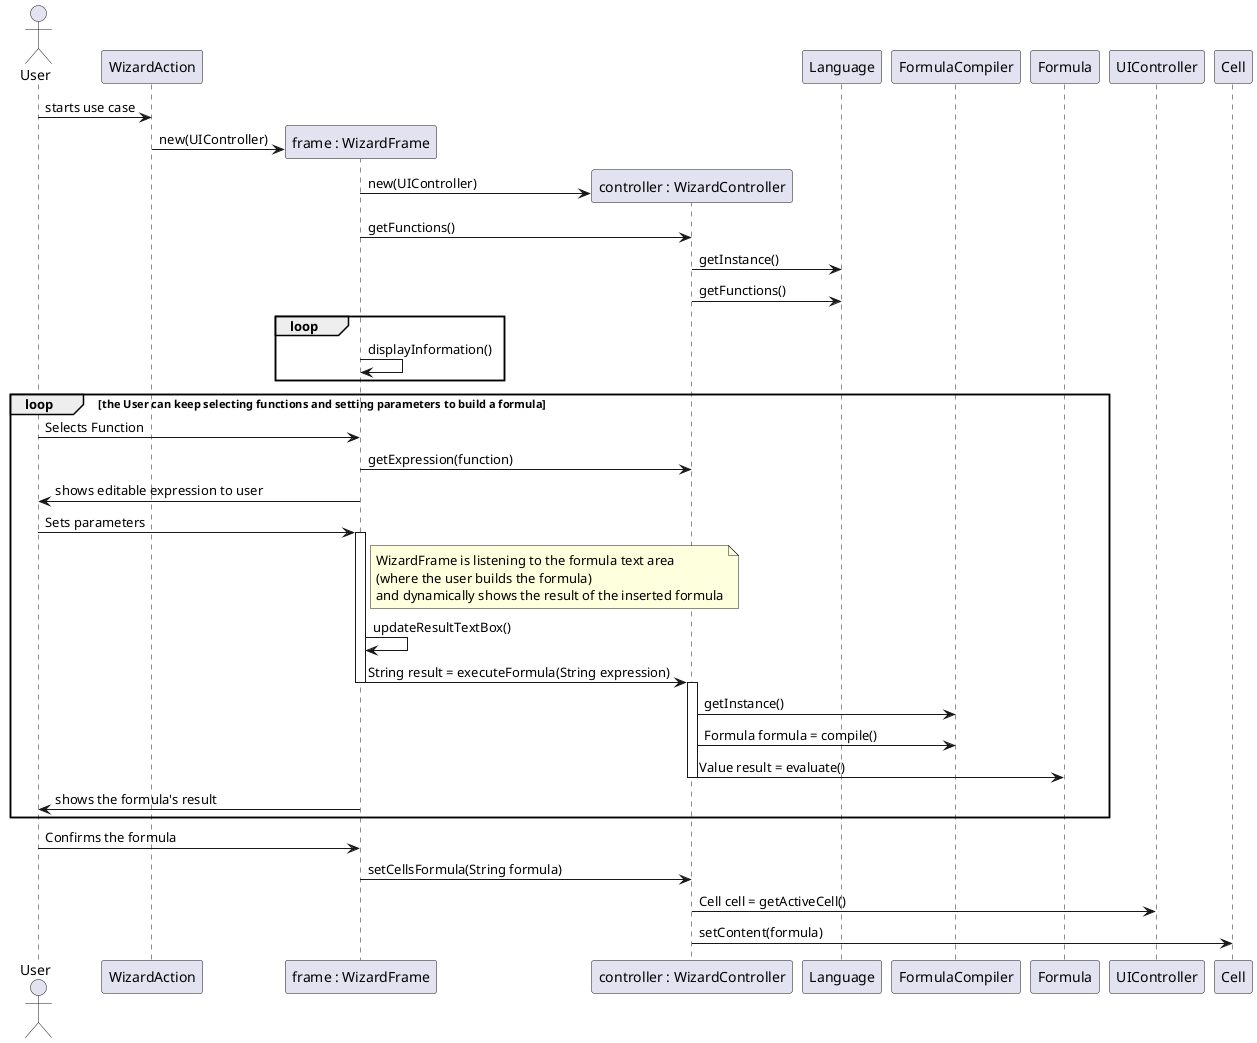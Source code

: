 @startuml doc-files/lang04_03_design.png
actor User

  participant "WizardAction" as WizardAction 
  participant "frame : WizardFrame" as WizardFrame 
  participant "controller : WizardController" as WizardController 

  User -> WizardAction : starts use case
  create WizardFrame 
  WizardAction -> WizardFrame : new(UIController) 
  create WizardController 
  WizardFrame -> WizardController : new(UIController) 
  WizardFrame -> WizardController : getFunctions()
  WizardController -> Language : getInstance()
  WizardController -> Language : getFunctions()

  loop
  WizardFrame -> WizardFrame : displayInformation()
  end

  loop the User can keep selecting functions and setting parameters to build a formula
  User -> WizardFrame : Selects Function
  WizardFrame -> WizardController : getExpression(function)
  WizardFrame -> User : shows editable expression to user
  User -> WizardFrame : Sets parameters
  activate WizardFrame
  note right of WizardFrame : WizardFrame is listening to the formula text area\n(where the user builds the formula)\nand dynamically shows the result of the inserted formula
  WizardFrame -> WizardFrame : updateResultTextBox() 
  WizardFrame -> WizardController : String result = executeFormula(String expression)
  deactivate WizardFrame
  activate WizardController
  WizardController -> FormulaCompiler : getInstance()
  WizardController -> FormulaCompiler : Formula formula = compile()
  WizardController -> Formula : Value result = evaluate()
  deactivate WizardController
  WizardFrame -> User : shows the formula's result
  end

  User -> WizardFrame : Confirms the formula
  WizardFrame -> WizardController : setCellsFormula(String formula)
  WizardController -> UIController : Cell cell = getActiveCell()
  WizardController -> Cell : setContent(formula)
@enduml